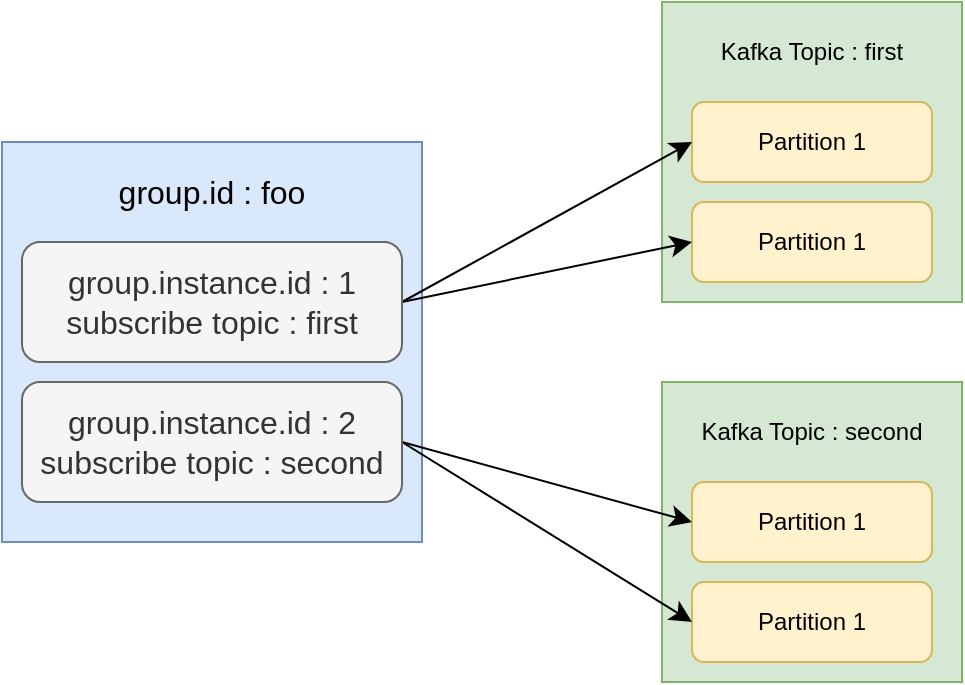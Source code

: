 <mxfile version="22.1.17" type="github">
  <diagram id="6oojn5KAw8aXJEHvEB7P" name="페이지-1">
    <mxGraphModel dx="2864" dy="1796" grid="1" gridSize="10" guides="1" tooltips="1" connect="1" arrows="1" fold="1" page="0" pageScale="1" pageWidth="1169" pageHeight="827" math="0" shadow="0">
      <root>
        <mxCell id="0" />
        <mxCell id="1" parent="0" />
        <mxCell id="ju7Ha-9Q6schkSgEmdu8-4" value="" style="rounded=0;whiteSpace=wrap;html=1;fillColor=#d5e8d4;strokeColor=#82b366;" vertex="1" parent="1">
          <mxGeometry x="-120" y="-80" width="150" height="150" as="geometry" />
        </mxCell>
        <mxCell id="ju7Ha-9Q6schkSgEmdu8-5" value="Kafka Topic : second" style="text;html=1;strokeColor=none;fillColor=none;align=center;verticalAlign=middle;whiteSpace=wrap;rounded=0;" vertex="1" parent="1">
          <mxGeometry x="-110" y="-70" width="130" height="30" as="geometry" />
        </mxCell>
        <mxCell id="ju7Ha-9Q6schkSgEmdu8-6" value="Partition 1" style="rounded=1;whiteSpace=wrap;html=1;fillColor=#fff2cc;strokeColor=#d6b656;" vertex="1" parent="1">
          <mxGeometry x="-105" y="-30" width="120" height="40" as="geometry" />
        </mxCell>
        <mxCell id="ju7Ha-9Q6schkSgEmdu8-7" value="Partition 1" style="rounded=1;whiteSpace=wrap;html=1;fillColor=#fff2cc;strokeColor=#d6b656;" vertex="1" parent="1">
          <mxGeometry x="-105" y="20" width="120" height="40" as="geometry" />
        </mxCell>
        <mxCell id="vcagRyyaPTZ2BNqZmZip-172" value="" style="rounded=0;whiteSpace=wrap;html=1;fillColor=#d5e8d4;strokeColor=#82b366;" parent="1" vertex="1">
          <mxGeometry x="-120" y="-270" width="150" height="150" as="geometry" />
        </mxCell>
        <mxCell id="vcagRyyaPTZ2BNqZmZip-171" value="" style="rounded=0;whiteSpace=wrap;html=1;align=center;fillColor=#dae8fc;strokeColor=#6c8ebf;" parent="1" vertex="1">
          <mxGeometry x="-450" y="-200" width="210" height="200" as="geometry" />
        </mxCell>
        <mxCell id="vcagRyyaPTZ2BNqZmZip-173" value="Kafka Topic : first" style="text;html=1;strokeColor=none;fillColor=none;align=center;verticalAlign=middle;whiteSpace=wrap;rounded=0;" parent="1" vertex="1">
          <mxGeometry x="-100" y="-260" width="110" height="30" as="geometry" />
        </mxCell>
        <mxCell id="vcagRyyaPTZ2BNqZmZip-174" value="Partition 1" style="rounded=1;whiteSpace=wrap;html=1;fillColor=#fff2cc;strokeColor=#d6b656;" parent="1" vertex="1">
          <mxGeometry x="-105" y="-220" width="120" height="40" as="geometry" />
        </mxCell>
        <mxCell id="vcagRyyaPTZ2BNqZmZip-175" value="Partition 1" style="rounded=1;whiteSpace=wrap;html=1;fillColor=#fff2cc;strokeColor=#d6b656;" parent="1" vertex="1">
          <mxGeometry x="-105" y="-170" width="120" height="40" as="geometry" />
        </mxCell>
        <mxCell id="ju7Ha-9Q6schkSgEmdu8-1" value="group.id : foo" style="text;html=1;strokeColor=none;fillColor=none;align=center;verticalAlign=middle;whiteSpace=wrap;rounded=0;fontSize=16;" vertex="1" parent="1">
          <mxGeometry x="-400" y="-190" width="110" height="30" as="geometry" />
        </mxCell>
        <mxCell id="ju7Ha-9Q6schkSgEmdu8-8" style="edgeStyle=none;curved=1;rounded=0;orthogonalLoop=1;jettySize=auto;html=1;entryX=0;entryY=0.5;entryDx=0;entryDy=0;fontSize=12;startSize=8;endSize=8;exitX=1;exitY=0.5;exitDx=0;exitDy=0;" edge="1" parent="1" source="ju7Ha-9Q6schkSgEmdu8-2" target="vcagRyyaPTZ2BNqZmZip-174">
          <mxGeometry relative="1" as="geometry" />
        </mxCell>
        <mxCell id="ju7Ha-9Q6schkSgEmdu8-9" style="edgeStyle=none;curved=1;rounded=0;orthogonalLoop=1;jettySize=auto;html=1;entryX=0;entryY=0.5;entryDx=0;entryDy=0;fontSize=12;startSize=8;endSize=8;exitX=1;exitY=0.5;exitDx=0;exitDy=0;" edge="1" parent="1" source="ju7Ha-9Q6schkSgEmdu8-2" target="vcagRyyaPTZ2BNqZmZip-175">
          <mxGeometry relative="1" as="geometry" />
        </mxCell>
        <mxCell id="ju7Ha-9Q6schkSgEmdu8-2" value="group.instance.id : 1&lt;br&gt;subscribe topic : first" style="rounded=1;whiteSpace=wrap;html=1;fontSize=16;fillColor=#f5f5f5;fontColor=#333333;strokeColor=#666666;" vertex="1" parent="1">
          <mxGeometry x="-440" y="-150" width="190" height="60" as="geometry" />
        </mxCell>
        <mxCell id="ju7Ha-9Q6schkSgEmdu8-10" style="edgeStyle=none;curved=1;rounded=0;orthogonalLoop=1;jettySize=auto;html=1;entryX=0;entryY=0.5;entryDx=0;entryDy=0;fontSize=12;startSize=8;endSize=8;exitX=1;exitY=0.5;exitDx=0;exitDy=0;" edge="1" parent="1" source="ju7Ha-9Q6schkSgEmdu8-3" target="ju7Ha-9Q6schkSgEmdu8-6">
          <mxGeometry relative="1" as="geometry" />
        </mxCell>
        <mxCell id="ju7Ha-9Q6schkSgEmdu8-11" style="edgeStyle=none;curved=1;rounded=0;orthogonalLoop=1;jettySize=auto;html=1;entryX=0;entryY=0.5;entryDx=0;entryDy=0;fontSize=12;startSize=8;endSize=8;exitX=1;exitY=0.5;exitDx=0;exitDy=0;" edge="1" parent="1" source="ju7Ha-9Q6schkSgEmdu8-3" target="ju7Ha-9Q6schkSgEmdu8-7">
          <mxGeometry relative="1" as="geometry" />
        </mxCell>
        <mxCell id="ju7Ha-9Q6schkSgEmdu8-3" value="group.instance.id : 2&lt;br&gt;subscribe topic : second" style="rounded=1;whiteSpace=wrap;html=1;fontSize=16;fillColor=#f5f5f5;fontColor=#333333;strokeColor=#666666;" vertex="1" parent="1">
          <mxGeometry x="-440" y="-80" width="190" height="60" as="geometry" />
        </mxCell>
      </root>
    </mxGraphModel>
  </diagram>
</mxfile>

